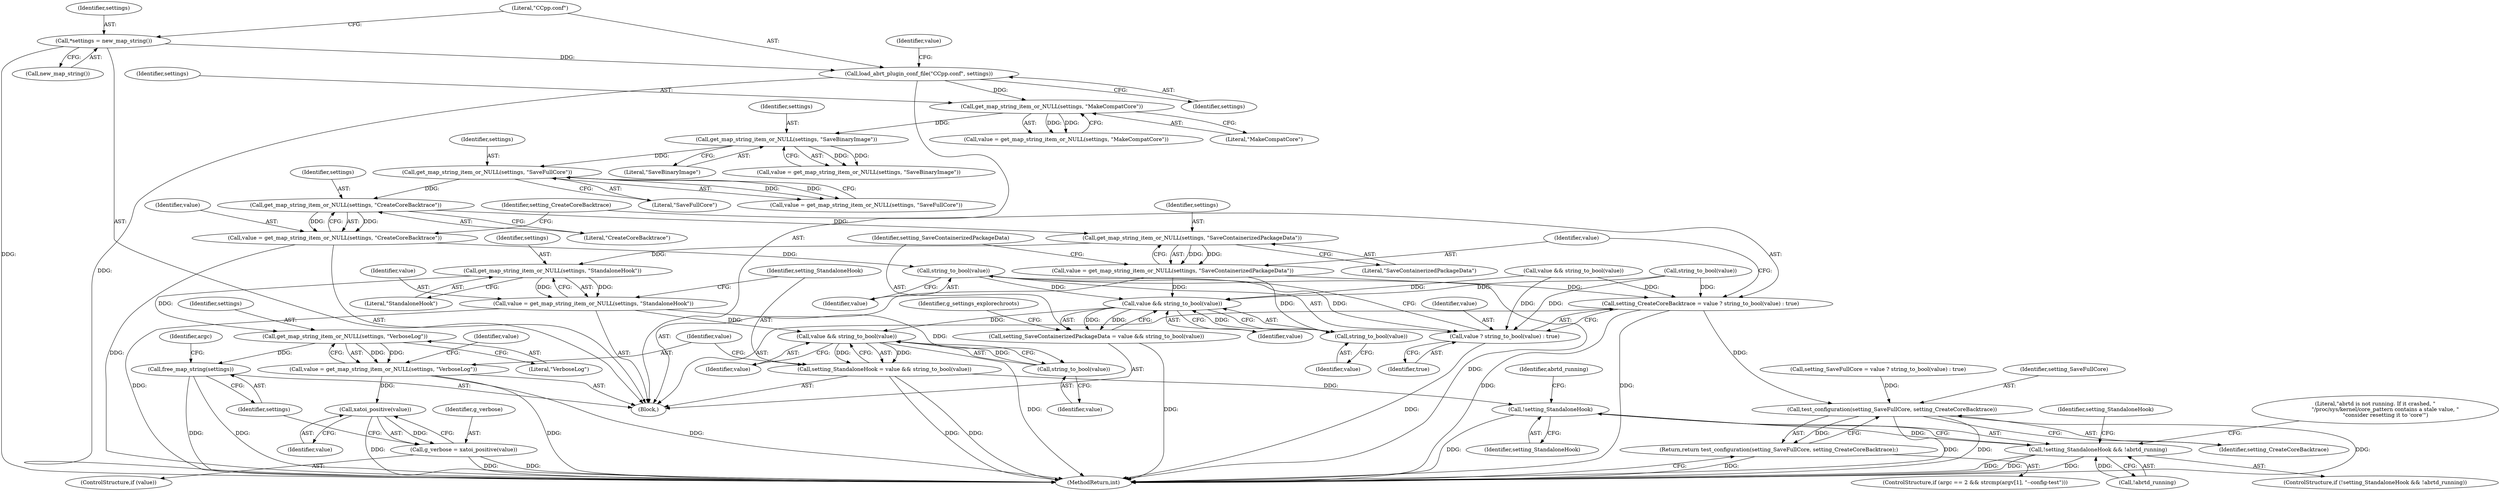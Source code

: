 digraph "0_abrt_3c1b60cfa62d39e5fff5a53a5bc53dae189e740e@pointer" {
"1000230" [label="(Call,get_map_string_item_or_NULL(settings, \"CreateCoreBacktrace\"))"];
"1000218" [label="(Call,get_map_string_item_or_NULL(settings, \"SaveFullCore\"))"];
"1000207" [label="(Call,get_map_string_item_or_NULL(settings, \"SaveBinaryImage\"))"];
"1000196" [label="(Call,get_map_string_item_or_NULL(settings, \"MakeCompatCore\"))"];
"1000190" [label="(Call,load_abrt_plugin_conf_file(\"CCpp.conf\", settings))"];
"1000187" [label="(Call,*settings = new_map_string())"];
"1000228" [label="(Call,value = get_map_string_item_or_NULL(settings, \"CreateCoreBacktrace\"))"];
"1000237" [label="(Call,string_to_bool(value))"];
"1000233" [label="(Call,setting_CreateCoreBacktrace = value ? string_to_bool(value) : true)"];
"1000297" [label="(Call,test_configuration(setting_SaveFullCore, setting_CreateCoreBacktrace))"];
"1000296" [label="(Return,return test_configuration(setting_SaveFullCore, setting_CreateCoreBacktrace);)"];
"1000235" [label="(Call,value ? string_to_bool(value) : true)"];
"1000247" [label="(Call,value && string_to_bool(value))"];
"1000245" [label="(Call,setting_SaveContainerizedPackageData = value && string_to_bool(value))"];
"1000269" [label="(Call,value && string_to_bool(value))"];
"1000267" [label="(Call,setting_StandaloneHook = value && string_to_bool(value))"];
"1000614" [label="(Call,!setting_StandaloneHook)"];
"1000613" [label="(Call,!setting_StandaloneHook && !abrtd_running)"];
"1000242" [label="(Call,get_map_string_item_or_NULL(settings, \"SaveContainerizedPackageData\"))"];
"1000240" [label="(Call,value = get_map_string_item_or_NULL(settings, \"SaveContainerizedPackageData\"))"];
"1000249" [label="(Call,string_to_bool(value))"];
"1000264" [label="(Call,get_map_string_item_or_NULL(settings, \"StandaloneHook\"))"];
"1000262" [label="(Call,value = get_map_string_item_or_NULL(settings, \"StandaloneHook\"))"];
"1000271" [label="(Call,string_to_bool(value))"];
"1000275" [label="(Call,get_map_string_item_or_NULL(settings, \"VerboseLog\"))"];
"1000273" [label="(Call,value = get_map_string_item_or_NULL(settings, \"VerboseLog\"))"];
"1000282" [label="(Call,xatoi_positive(value))"];
"1000280" [label="(Call,g_verbose = xatoi_positive(value))"];
"1000284" [label="(Call,free_map_string(settings))"];
"1000219" [label="(Identifier,settings)"];
"1000272" [label="(Identifier,value)"];
"1000221" [label="(Call,setting_SaveFullCore = value ? string_to_bool(value) : true)"];
"1000248" [label="(Identifier,value)"];
"1000242" [label="(Call,get_map_string_item_or_NULL(settings, \"SaveContainerizedPackageData\"))"];
"1000218" [label="(Call,get_map_string_item_or_NULL(settings, \"SaveFullCore\"))"];
"1000246" [label="(Identifier,setting_SaveContainerizedPackageData)"];
"1000263" [label="(Identifier,value)"];
"1000262" [label="(Call,value = get_map_string_item_or_NULL(settings, \"StandaloneHook\"))"];
"1000189" [label="(Call,new_map_string())"];
"1000192" [label="(Identifier,settings)"];
"1000194" [label="(Call,value = get_map_string_item_or_NULL(settings, \"MakeCompatCore\"))"];
"1000277" [label="(Literal,\"VerboseLog\")"];
"1000238" [label="(Identifier,value)"];
"1000209" [label="(Literal,\"SaveBinaryImage\")"];
"1000195" [label="(Identifier,value)"];
"1000296" [label="(Return,return test_configuration(setting_SaveFullCore, setting_CreateCoreBacktrace);)"];
"1000627" [label="(Identifier,setting_StandaloneHook)"];
"1000613" [label="(Call,!setting_StandaloneHook && !abrtd_running)"];
"1000234" [label="(Identifier,setting_CreateCoreBacktrace)"];
"1000191" [label="(Literal,\"CCpp.conf\")"];
"1000284" [label="(Call,free_map_string(settings))"];
"1000197" [label="(Identifier,settings)"];
"1000614" [label="(Call,!setting_StandaloneHook)"];
"1000268" [label="(Identifier,setting_StandaloneHook)"];
"1000187" [label="(Call,*settings = new_map_string())"];
"1000212" [label="(Call,value && string_to_bool(value))"];
"1000208" [label="(Identifier,settings)"];
"1000244" [label="(Literal,\"SaveContainerizedPackageData\")"];
"1000220" [label="(Literal,\"SaveFullCore\")"];
"1000249" [label="(Call,string_to_bool(value))"];
"1000237" [label="(Call,string_to_bool(value))"];
"1000240" [label="(Call,value = get_map_string_item_or_NULL(settings, \"SaveContainerizedPackageData\"))"];
"1000279" [label="(Identifier,value)"];
"1000241" [label="(Identifier,value)"];
"1000282" [label="(Call,xatoi_positive(value))"];
"1000207" [label="(Call,get_map_string_item_or_NULL(settings, \"SaveBinaryImage\"))"];
"1000264" [label="(Call,get_map_string_item_or_NULL(settings, \"StandaloneHook\"))"];
"1000205" [label="(Call,value = get_map_string_item_or_NULL(settings, \"SaveBinaryImage\"))"];
"1000615" [label="(Identifier,setting_StandaloneHook)"];
"1000245" [label="(Call,setting_SaveContainerizedPackageData = value && string_to_bool(value))"];
"1000297" [label="(Call,test_configuration(setting_SaveFullCore, setting_CreateCoreBacktrace))"];
"1000239" [label="(Identifier,true)"];
"1000616" [label="(Call,!abrtd_running)"];
"1000278" [label="(ControlStructure,if (value))"];
"1000299" [label="(Identifier,setting_CreateCoreBacktrace)"];
"1000190" [label="(Call,load_abrt_plugin_conf_file(\"CCpp.conf\", settings))"];
"1000266" [label="(Literal,\"StandaloneHook\")"];
"1000276" [label="(Identifier,settings)"];
"1000228" [label="(Call,value = get_map_string_item_or_NULL(settings, \"CreateCoreBacktrace\"))"];
"1000270" [label="(Identifier,value)"];
"1000271" [label="(Call,string_to_bool(value))"];
"1000196" [label="(Call,get_map_string_item_or_NULL(settings, \"MakeCompatCore\"))"];
"1000243" [label="(Identifier,settings)"];
"1001447" [label="(MethodReturn,int)"];
"1000273" [label="(Call,value = get_map_string_item_or_NULL(settings, \"VerboseLog\"))"];
"1000275" [label="(Call,get_map_string_item_or_NULL(settings, \"VerboseLog\"))"];
"1000231" [label="(Identifier,settings)"];
"1000236" [label="(Identifier,value)"];
"1000225" [label="(Call,string_to_bool(value))"];
"1000617" [label="(Identifier,abrtd_running)"];
"1000185" [label="(Block,)"];
"1000188" [label="(Identifier,settings)"];
"1000235" [label="(Call,value ? string_to_bool(value) : true)"];
"1000280" [label="(Call,g_verbose = xatoi_positive(value))"];
"1000233" [label="(Call,setting_CreateCoreBacktrace = value ? string_to_bool(value) : true)"];
"1000289" [label="(Identifier,argc)"];
"1000230" [label="(Call,get_map_string_item_or_NULL(settings, \"CreateCoreBacktrace\"))"];
"1000229" [label="(Identifier,value)"];
"1000232" [label="(Literal,\"CreateCoreBacktrace\")"];
"1000285" [label="(Identifier,settings)"];
"1000216" [label="(Call,value = get_map_string_item_or_NULL(settings, \"SaveFullCore\"))"];
"1000267" [label="(Call,setting_StandaloneHook = value && string_to_bool(value))"];
"1000253" [label="(Identifier,g_settings_explorechroots)"];
"1000283" [label="(Identifier,value)"];
"1000269" [label="(Call,value && string_to_bool(value))"];
"1000612" [label="(ControlStructure,if (!setting_StandaloneHook && !abrtd_running))"];
"1000274" [label="(Identifier,value)"];
"1000298" [label="(Identifier,setting_SaveFullCore)"];
"1000250" [label="(Identifier,value)"];
"1000247" [label="(Call,value && string_to_bool(value))"];
"1000281" [label="(Identifier,g_verbose)"];
"1000286" [label="(ControlStructure,if (argc == 2 && strcmp(argv[1], \"--config-test\")))"];
"1000198" [label="(Literal,\"MakeCompatCore\")"];
"1000265" [label="(Identifier,settings)"];
"1000620" [label="(Literal,\"abrtd is not running. If it crashed, \"\n            \"/proc/sys/kernel/core_pattern contains a stale value, \"\n            \"consider resetting it to 'core'\")"];
"1000230" -> "1000228"  [label="AST: "];
"1000230" -> "1000232"  [label="CFG: "];
"1000231" -> "1000230"  [label="AST: "];
"1000232" -> "1000230"  [label="AST: "];
"1000228" -> "1000230"  [label="CFG: "];
"1000230" -> "1000228"  [label="DDG: "];
"1000230" -> "1000228"  [label="DDG: "];
"1000218" -> "1000230"  [label="DDG: "];
"1000230" -> "1000242"  [label="DDG: "];
"1000218" -> "1000216"  [label="AST: "];
"1000218" -> "1000220"  [label="CFG: "];
"1000219" -> "1000218"  [label="AST: "];
"1000220" -> "1000218"  [label="AST: "];
"1000216" -> "1000218"  [label="CFG: "];
"1000218" -> "1000216"  [label="DDG: "];
"1000218" -> "1000216"  [label="DDG: "];
"1000207" -> "1000218"  [label="DDG: "];
"1000207" -> "1000205"  [label="AST: "];
"1000207" -> "1000209"  [label="CFG: "];
"1000208" -> "1000207"  [label="AST: "];
"1000209" -> "1000207"  [label="AST: "];
"1000205" -> "1000207"  [label="CFG: "];
"1000207" -> "1000205"  [label="DDG: "];
"1000207" -> "1000205"  [label="DDG: "];
"1000196" -> "1000207"  [label="DDG: "];
"1000196" -> "1000194"  [label="AST: "];
"1000196" -> "1000198"  [label="CFG: "];
"1000197" -> "1000196"  [label="AST: "];
"1000198" -> "1000196"  [label="AST: "];
"1000194" -> "1000196"  [label="CFG: "];
"1000196" -> "1000194"  [label="DDG: "];
"1000196" -> "1000194"  [label="DDG: "];
"1000190" -> "1000196"  [label="DDG: "];
"1000190" -> "1000185"  [label="AST: "];
"1000190" -> "1000192"  [label="CFG: "];
"1000191" -> "1000190"  [label="AST: "];
"1000192" -> "1000190"  [label="AST: "];
"1000195" -> "1000190"  [label="CFG: "];
"1000190" -> "1001447"  [label="DDG: "];
"1000187" -> "1000190"  [label="DDG: "];
"1000187" -> "1000185"  [label="AST: "];
"1000187" -> "1000189"  [label="CFG: "];
"1000188" -> "1000187"  [label="AST: "];
"1000189" -> "1000187"  [label="AST: "];
"1000191" -> "1000187"  [label="CFG: "];
"1000187" -> "1001447"  [label="DDG: "];
"1000228" -> "1000185"  [label="AST: "];
"1000229" -> "1000228"  [label="AST: "];
"1000234" -> "1000228"  [label="CFG: "];
"1000228" -> "1001447"  [label="DDG: "];
"1000228" -> "1000237"  [label="DDG: "];
"1000237" -> "1000235"  [label="AST: "];
"1000237" -> "1000238"  [label="CFG: "];
"1000238" -> "1000237"  [label="AST: "];
"1000235" -> "1000237"  [label="CFG: "];
"1000237" -> "1000233"  [label="DDG: "];
"1000237" -> "1000235"  [label="DDG: "];
"1000237" -> "1000247"  [label="DDG: "];
"1000233" -> "1000185"  [label="AST: "];
"1000233" -> "1000235"  [label="CFG: "];
"1000234" -> "1000233"  [label="AST: "];
"1000235" -> "1000233"  [label="AST: "];
"1000241" -> "1000233"  [label="CFG: "];
"1000233" -> "1001447"  [label="DDG: "];
"1000233" -> "1001447"  [label="DDG: "];
"1000212" -> "1000233"  [label="DDG: "];
"1000225" -> "1000233"  [label="DDG: "];
"1000233" -> "1000297"  [label="DDG: "];
"1000297" -> "1000296"  [label="AST: "];
"1000297" -> "1000299"  [label="CFG: "];
"1000298" -> "1000297"  [label="AST: "];
"1000299" -> "1000297"  [label="AST: "];
"1000296" -> "1000297"  [label="CFG: "];
"1000297" -> "1001447"  [label="DDG: "];
"1000297" -> "1001447"  [label="DDG: "];
"1000297" -> "1001447"  [label="DDG: "];
"1000297" -> "1000296"  [label="DDG: "];
"1000221" -> "1000297"  [label="DDG: "];
"1000296" -> "1000286"  [label="AST: "];
"1001447" -> "1000296"  [label="CFG: "];
"1000296" -> "1001447"  [label="DDG: "];
"1000235" -> "1000239"  [label="CFG: "];
"1000236" -> "1000235"  [label="AST: "];
"1000239" -> "1000235"  [label="AST: "];
"1000235" -> "1001447"  [label="DDG: "];
"1000212" -> "1000235"  [label="DDG: "];
"1000225" -> "1000235"  [label="DDG: "];
"1000247" -> "1000245"  [label="AST: "];
"1000247" -> "1000248"  [label="CFG: "];
"1000247" -> "1000249"  [label="CFG: "];
"1000248" -> "1000247"  [label="AST: "];
"1000249" -> "1000247"  [label="AST: "];
"1000245" -> "1000247"  [label="CFG: "];
"1000247" -> "1000245"  [label="DDG: "];
"1000247" -> "1000245"  [label="DDG: "];
"1000249" -> "1000247"  [label="DDG: "];
"1000240" -> "1000247"  [label="DDG: "];
"1000212" -> "1000247"  [label="DDG: "];
"1000225" -> "1000247"  [label="DDG: "];
"1000247" -> "1000269"  [label="DDG: "];
"1000245" -> "1000185"  [label="AST: "];
"1000246" -> "1000245"  [label="AST: "];
"1000253" -> "1000245"  [label="CFG: "];
"1000245" -> "1001447"  [label="DDG: "];
"1000269" -> "1000267"  [label="AST: "];
"1000269" -> "1000270"  [label="CFG: "];
"1000269" -> "1000271"  [label="CFG: "];
"1000270" -> "1000269"  [label="AST: "];
"1000271" -> "1000269"  [label="AST: "];
"1000267" -> "1000269"  [label="CFG: "];
"1000269" -> "1001447"  [label="DDG: "];
"1000269" -> "1000267"  [label="DDG: "];
"1000269" -> "1000267"  [label="DDG: "];
"1000262" -> "1000269"  [label="DDG: "];
"1000271" -> "1000269"  [label="DDG: "];
"1000267" -> "1000185"  [label="AST: "];
"1000268" -> "1000267"  [label="AST: "];
"1000274" -> "1000267"  [label="CFG: "];
"1000267" -> "1001447"  [label="DDG: "];
"1000267" -> "1001447"  [label="DDG: "];
"1000267" -> "1000614"  [label="DDG: "];
"1000614" -> "1000613"  [label="AST: "];
"1000614" -> "1000615"  [label="CFG: "];
"1000615" -> "1000614"  [label="AST: "];
"1000617" -> "1000614"  [label="CFG: "];
"1000613" -> "1000614"  [label="CFG: "];
"1000614" -> "1001447"  [label="DDG: "];
"1000614" -> "1000613"  [label="DDG: "];
"1000613" -> "1000612"  [label="AST: "];
"1000613" -> "1000616"  [label="CFG: "];
"1000616" -> "1000613"  [label="AST: "];
"1000620" -> "1000613"  [label="CFG: "];
"1000627" -> "1000613"  [label="CFG: "];
"1000613" -> "1001447"  [label="DDG: "];
"1000613" -> "1001447"  [label="DDG: "];
"1000613" -> "1001447"  [label="DDG: "];
"1000616" -> "1000613"  [label="DDG: "];
"1000242" -> "1000240"  [label="AST: "];
"1000242" -> "1000244"  [label="CFG: "];
"1000243" -> "1000242"  [label="AST: "];
"1000244" -> "1000242"  [label="AST: "];
"1000240" -> "1000242"  [label="CFG: "];
"1000242" -> "1000240"  [label="DDG: "];
"1000242" -> "1000240"  [label="DDG: "];
"1000242" -> "1000264"  [label="DDG: "];
"1000240" -> "1000185"  [label="AST: "];
"1000241" -> "1000240"  [label="AST: "];
"1000246" -> "1000240"  [label="CFG: "];
"1000240" -> "1001447"  [label="DDG: "];
"1000240" -> "1000249"  [label="DDG: "];
"1000249" -> "1000250"  [label="CFG: "];
"1000250" -> "1000249"  [label="AST: "];
"1000264" -> "1000262"  [label="AST: "];
"1000264" -> "1000266"  [label="CFG: "];
"1000265" -> "1000264"  [label="AST: "];
"1000266" -> "1000264"  [label="AST: "];
"1000262" -> "1000264"  [label="CFG: "];
"1000264" -> "1000262"  [label="DDG: "];
"1000264" -> "1000262"  [label="DDG: "];
"1000264" -> "1000275"  [label="DDG: "];
"1000262" -> "1000185"  [label="AST: "];
"1000263" -> "1000262"  [label="AST: "];
"1000268" -> "1000262"  [label="CFG: "];
"1000262" -> "1001447"  [label="DDG: "];
"1000262" -> "1000271"  [label="DDG: "];
"1000271" -> "1000272"  [label="CFG: "];
"1000272" -> "1000271"  [label="AST: "];
"1000275" -> "1000273"  [label="AST: "];
"1000275" -> "1000277"  [label="CFG: "];
"1000276" -> "1000275"  [label="AST: "];
"1000277" -> "1000275"  [label="AST: "];
"1000273" -> "1000275"  [label="CFG: "];
"1000275" -> "1000273"  [label="DDG: "];
"1000275" -> "1000273"  [label="DDG: "];
"1000275" -> "1000284"  [label="DDG: "];
"1000273" -> "1000185"  [label="AST: "];
"1000274" -> "1000273"  [label="AST: "];
"1000279" -> "1000273"  [label="CFG: "];
"1000273" -> "1001447"  [label="DDG: "];
"1000273" -> "1001447"  [label="DDG: "];
"1000273" -> "1000282"  [label="DDG: "];
"1000282" -> "1000280"  [label="AST: "];
"1000282" -> "1000283"  [label="CFG: "];
"1000283" -> "1000282"  [label="AST: "];
"1000280" -> "1000282"  [label="CFG: "];
"1000282" -> "1001447"  [label="DDG: "];
"1000282" -> "1000280"  [label="DDG: "];
"1000280" -> "1000278"  [label="AST: "];
"1000281" -> "1000280"  [label="AST: "];
"1000285" -> "1000280"  [label="CFG: "];
"1000280" -> "1001447"  [label="DDG: "];
"1000280" -> "1001447"  [label="DDG: "];
"1000284" -> "1000185"  [label="AST: "];
"1000284" -> "1000285"  [label="CFG: "];
"1000285" -> "1000284"  [label="AST: "];
"1000289" -> "1000284"  [label="CFG: "];
"1000284" -> "1001447"  [label="DDG: "];
"1000284" -> "1001447"  [label="DDG: "];
}
